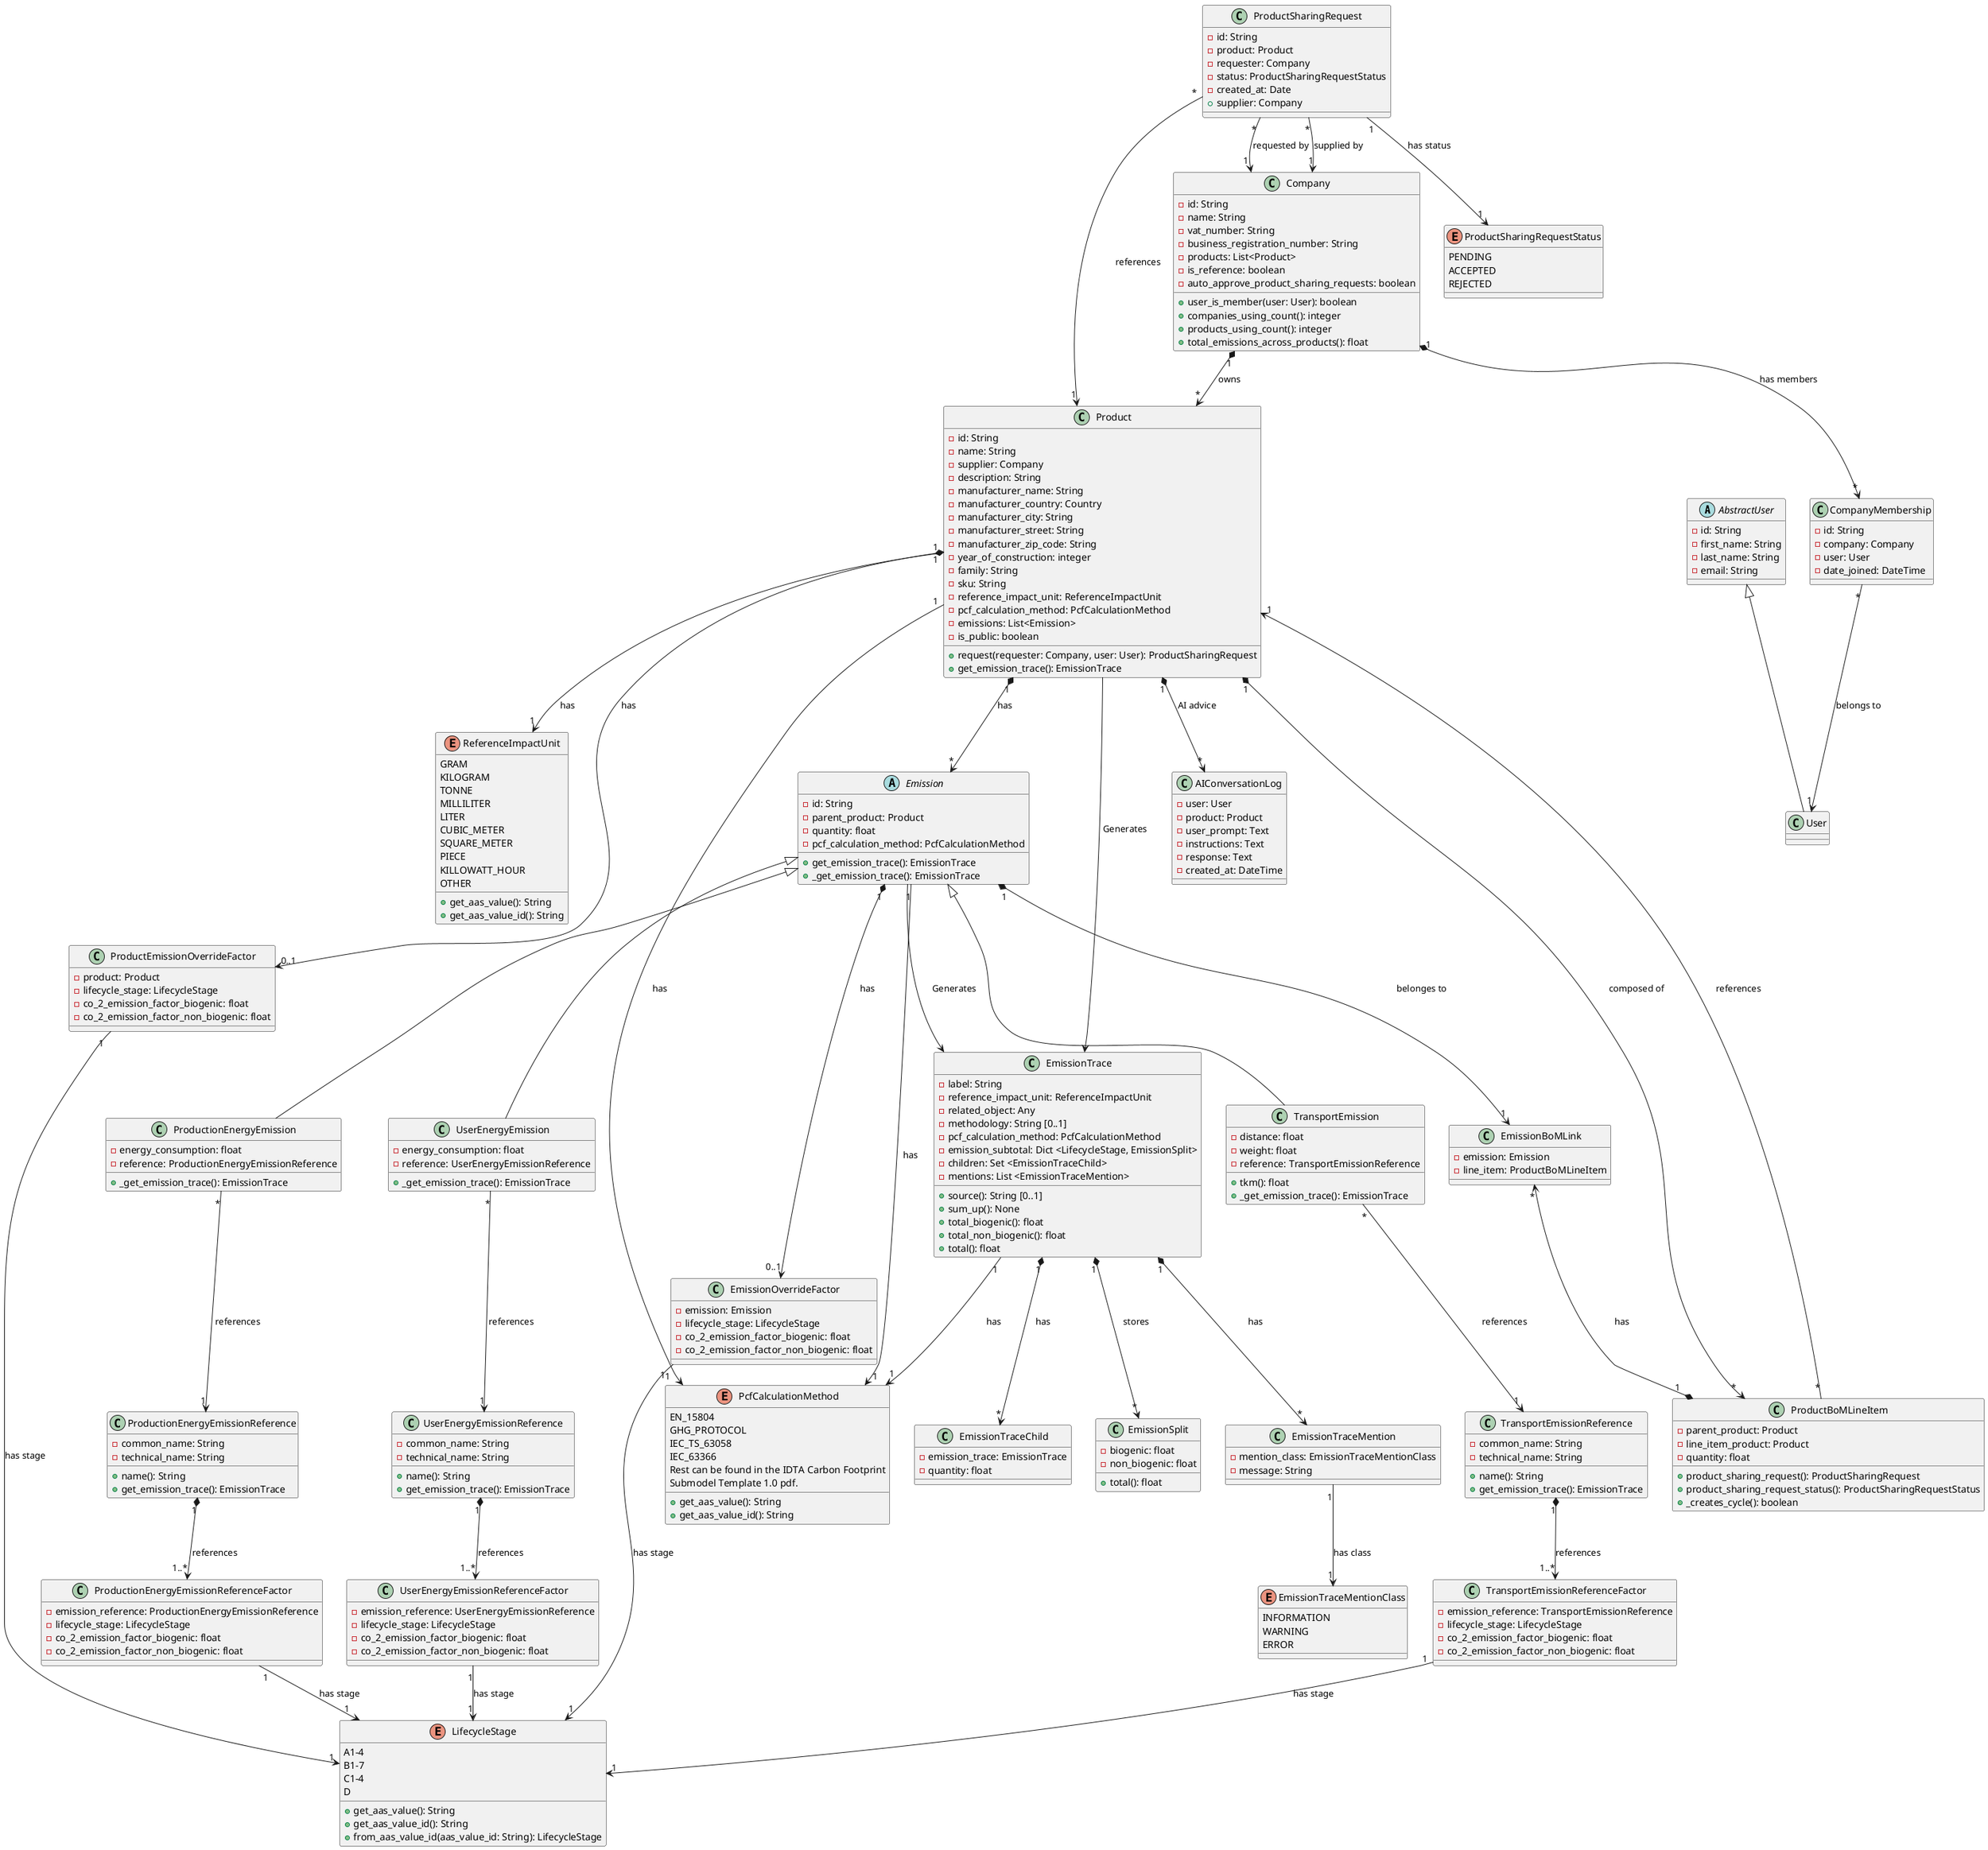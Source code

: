 @startuml CarbonInsight Class Diagram

abstract class AbstractUser {
  - id: String
  - first_name: String
  - last_name: String
  - email: String
}

class User extends AbstractUser {
}

class Company {
  - id: String
  - name: String
  - vat_number: String
  - business_registration_number: String
  - products: List<Product>
  - is_reference: boolean
  - auto_approve_product_sharing_requests: boolean
  + user_is_member(user: User): boolean
  + companies_using_count(): integer
  + products_using_count(): integer
  + total_emissions_across_products(): float

}

class CompanyMembership {
  - id: String
  - company: Company
  - user: User
  - date_joined: DateTime
}

class Product {
  - id: String
  - name: String
  - supplier: Company
  - description: String
  - manufacturer_name: String
  - manufacturer_country: Country
  - manufacturer_city: String
  - manufacturer_street: String
  - manufacturer_zip_code: String
  - year_of_construction: integer
  - family: String
  - sku: String
  - reference_impact_unit: ReferenceImpactUnit
  - pcf_calculation_method: PcfCalculationMethod
  - emissions: List<Emission>
  - is_public: boolean
  + request(requester: Company, user: User): ProductSharingRequest
  + get_emission_trace(): EmissionTrace
}

enum PcfCalculationMethod{
  EN_15804
  GHG_PROTOCOL
  IEC_TS_63058
  IEC_63366
  Rest can be found in the IDTA Carbon Footprint
  Submodel Template 1.0 pdf.
  + get_aas_value(): String
  + get_aas_value_id(): String
  }

enum ReferenceImpactUnit {
  GRAM
  KILOGRAM
  TONNE
  MILLILITER
  LITER
  CUBIC_METER
  SQUARE_METER
  PIECE
  KILLOWATT_HOUR
  OTHER
  + get_aas_value(): String
  + get_aas_value_id(): String
}

class ProductEmissionOverrideFactor {
  - product: Product
  - lifecycle_stage: LifecycleStage
  - co_2_emission_factor_biogenic: float
  - co_2_emission_factor_non_biogenic: float
}

enum LifecycleStage {
  A1-4
  B1-7
  C1-4
  D
  + get_aas_value(): String
  + get_aas_value_id(): String
  + from_aas_value_id(aas_value_id: String): LifecycleStage
}

class ProductSharingRequest {
  - id: String
  - product: Product
  - requester: Company
  - status: ProductSharingRequestStatus
  - created_at: Date
  + supplier: Company
}

enum ProductSharingRequestStatus {
  PENDING
  ACCEPTED
  REJECTED
}

class ProductBoMLineItem {
  - parent_product: Product
  - line_item_product: Product
  - quantity: float
  + product_sharing_request(): ProductSharingRequest
  + product_sharing_request_status(): ProductSharingRequestStatus
  + _creates_cycle(): boolean
}

abstract class Emission {
  - id: String
  - parent_product: Product
  - quantity: float
  - pcf_calculation_method: PcfCalculationMethod
  + get_emission_trace(): EmissionTrace
  + _get_emission_trace(): EmissionTrace
}

class EmissionOverrideFactor {
  - emission: Emission
  - lifecycle_stage: LifecycleStage
  - co_2_emission_factor_biogenic: float
  - co_2_emission_factor_non_biogenic: float
}

class EmissionBoMLink {
  - emission: Emission
  - line_item: ProductBoMLineItem
}

class TransportEmission extends Emission {
  - distance: float
  - weight: float
  - reference: TransportEmissionReference
  + tkm(): float
  + _get_emission_trace(): EmissionTrace
}

class TransportEmissionReference {
  - common_name: String
  - technical_name: String
  + name(): String
  + get_emission_trace(): EmissionTrace
}

class TransportEmissionReferenceFactor {
  - emission_reference: TransportEmissionReference
  - lifecycle_stage: LifecycleStage
  - co_2_emission_factor_biogenic: float
  - co_2_emission_factor_non_biogenic: float
}

class ProductionEnergyEmission extends Emission {
  - energy_consumption: float
  - reference: ProductionEnergyEmissionReference
  + _get_emission_trace(): EmissionTrace
}

class ProductionEnergyEmissionReference {
  - common_name: String
  - technical_name: String
  + name(): String
  + get_emission_trace(): EmissionTrace
}

class ProductionEnergyEmissionReferenceFactor {
  - emission_reference: ProductionEnergyEmissionReference
  - lifecycle_stage: LifecycleStage
  - co_2_emission_factor_biogenic: float
  - co_2_emission_factor_non_biogenic: float
}

class UserEnergyEmission extends Emission {
  - energy_consumption: float
  - reference: UserEnergyEmissionReference
  + _get_emission_trace(): EmissionTrace
}

class UserEnergyEmissionReference {
  - common_name: String
  - technical_name: String
  + name(): String
  + get_emission_trace(): EmissionTrace
}

class UserEnergyEmissionReferenceFactor {
  - emission_reference: UserEnergyEmissionReference
  - lifecycle_stage: LifecycleStage
  - co_2_emission_factor_biogenic: float
  - co_2_emission_factor_non_biogenic: float
}

class EmissionTrace {
  - label: String
  - reference_impact_unit: ReferenceImpactUnit
  - related_object: Any
  - methodology: String [0..1]
  - pcf_calculation_method: PcfCalculationMethod
  - emission_subtotal: Dict <LifecycleStage, EmissionSplit>
  - children: Set <EmissionTraceChild>
  - mentions: List <EmissionTraceMention>
  + source(): String [0..1]
  + sum_up(): None
  + total_biogenic(): float
  + total_non_biogenic(): float
  + total(): float
}

class EmissionSplit {
  - biogenic: float
  - non_biogenic: float
  + total(): float
}

class EmissionTraceMention {
  - mention_class: EmissionTraceMentionClass
  - message: String
}

class EmissionTraceChild {
  - emission_trace: EmissionTrace
  - quantity: float
}

enum EmissionTraceMentionClass {
  INFORMATION
  WARNING
  ERROR
}

class AIConversationLog {
  - user: User
  - product: Product
  - user_prompt: Text
  - instructions: Text
  - response: Text
  - created_at: DateTime
}

CompanyMembership "*" --> "1" User : belongs to
Company "1" *--> "*" CompanyMembership : has members
Company "1" *--> "*" Product : owns
Product "1" *--> "0..1" ProductEmissionOverrideFactor : has
Product "1" *--> "*" Emission : has
Product "1" --> "1" ReferenceImpactUnit : has
Product "1" --> "1" PcfCalculationMethod : has
Product --> EmissionTrace : Generates
Product "1" *--> "*" AIConversationLog : AI advice
ProductEmissionOverrideFactor "1" --> "1" LifecycleStage : has stage
ProductSharingRequest "*" --> "1" Product : references
ProductSharingRequest "*" --> "1" Company : requested by
ProductSharingRequest "*" --> "1" Company : supplied by
ProductSharingRequest "1" --> "1" ProductSharingRequestStatus: has status
Product "1" *--> "*" ProductBoMLineItem : composed of
ProductBoMLineItem "*" --> "1" Product : references
Emission "1" *--> "0..1" EmissionOverrideFactor : has
Emission "1" --> "1" PcfCalculationMethod : has
Emission --> EmissionTrace : Generates
EmissionOverrideFactor "1" --> "1" LifecycleStage : has stage
Emission "1" *--> "1" EmissionBoMLink : belonges to
EmissionBoMLink "*" <--* "1" ProductBoMLineItem : has
TransportEmission "*" --> "1" TransportEmissionReference : references
TransportEmissionReference "1" *--> "1..*" TransportEmissionReferenceFactor : references
TransportEmissionReferenceFactor "1" --> "1" LifecycleStage : has stage
ProductionEnergyEmission "*" --> "1" ProductionEnergyEmissionReference : references
ProductionEnergyEmissionReference "1" *--> "1..*" ProductionEnergyEmissionReferenceFactor: references
ProductionEnergyEmissionReferenceFactor "1" --> "1" LifecycleStage : has stage
UserEnergyEmission "*" --> "1" UserEnergyEmissionReference : references
UserEnergyEmissionReference "1" *--> "1..*" UserEnergyEmissionReferenceFactor : references
UserEnergyEmissionReferenceFactor "1" --> "1" LifecycleStage : has stage
EmissionTrace "1" --> "1" PcfCalculationMethod : has
EmissionTrace "1" *--> "*" EmissionSplit : stores
EmissionTrace "1" *--> "*" EmissionTraceChild : has
EmissionTrace "1" *--> "*" EmissionTraceMention : has
EmissionTraceMention "1" --> "1" EmissionTraceMentionClass : has class
@enduml
